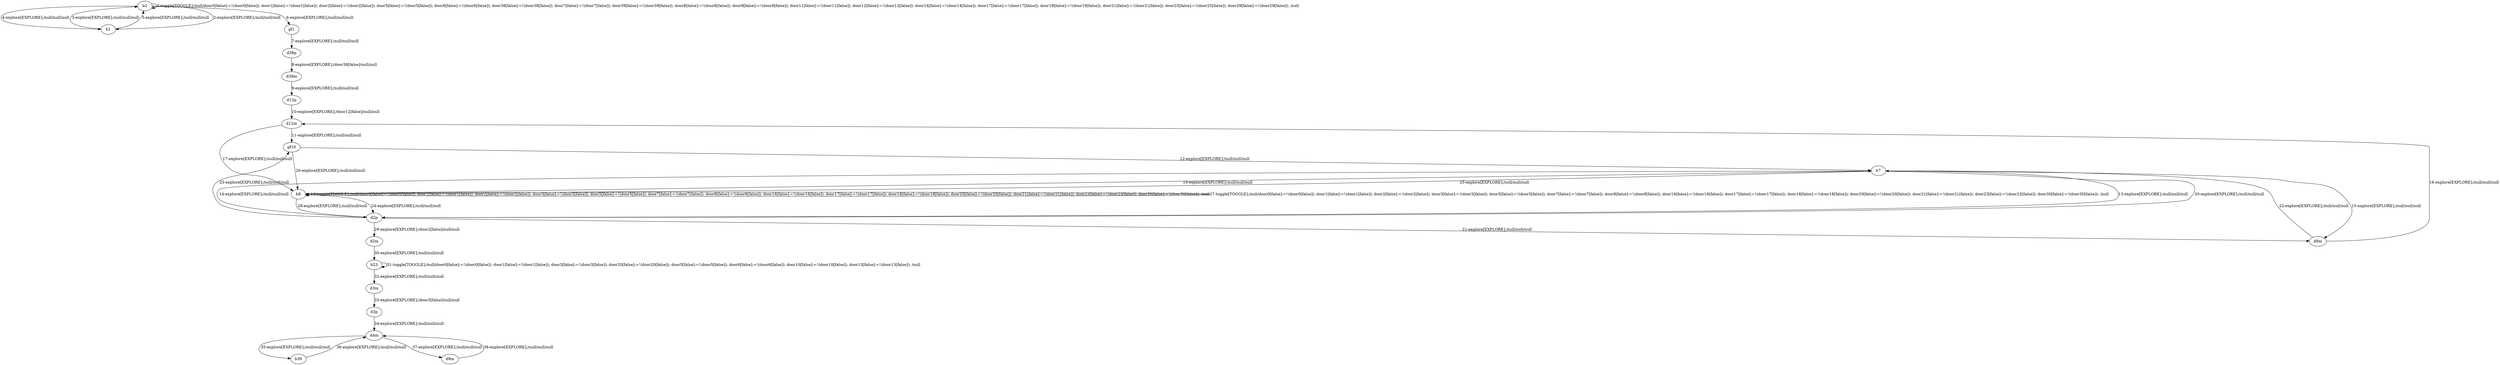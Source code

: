 # Total number of goals covered by this test: 1
# d9m --> d4m

digraph g {
"b2" -> "b2" [label = "1-toggle[TOGGLE];/null/door0[false]:=!(door0[false]); door1[false]:=!(door1[false]); door2[false]:=!(door2[false]); door5[false]:=!(door5[false]); door6[false]:=!(door6[false]); door38[false]:=!(door38[false]); door7[false]:=!(door7[false]); door39[false]:=!(door39[false]); door8[false]:=!(door8[false]); door9[false]:=!(door9[false]); door11[false]:=!(door11[false]); door12[false]:=!(door12[false]); door14[false]:=!(door14[false]); door17[false]:=!(door17[false]); door19[false]:=!(door19[false]); door21[false]:=!(door21[false]); door25[false]:=!(door25[false]); door29[false]:=!(door29[false]); /null"];
"b2" -> "b1" [label = "2-explore[EXPLORE];/null/null/null"];
"b1" -> "b2" [label = "3-explore[EXPLORE];/null/null/null"];
"b2" -> "b1" [label = "4-explore[EXPLORE];/null/null/null"];
"b1" -> "b2" [label = "5-explore[EXPLORE];/null/null/null"];
"b2" -> "gf1" [label = "6-explore[EXPLORE];/null/null/null"];
"gf1" -> "d38p" [label = "7-explore[EXPLORE];/null/null/null"];
"d38p" -> "d38m" [label = "8-explore[EXPLORE];/door38[false]/null/null"];
"d38m" -> "d12p" [label = "9-explore[EXPLORE];/null/null/null"];
"d12p" -> "d12m" [label = "10-explore[EXPLORE];/door12[false]/null/null"];
"d12m" -> "gf16" [label = "11-explore[EXPLORE];/null/null/null"];
"gf16" -> "b7" [label = "12-explore[EXPLORE];/null/null/null"];
"b7" -> "d2p" [label = "13-explore[EXPLORE];/null/null/null"];
"d2p" -> "b7" [label = "14-explore[EXPLORE];/null/null/null"];
"b7" -> "d8m" [label = "15-explore[EXPLORE];/null/null/null"];
"d8m" -> "d12m" [label = "16-explore[EXPLORE];/null/null/null"];
"d12m" -> "b8" [label = "17-explore[EXPLORE];/null/null/null"];
"b8" -> "b8" [label = "18-toggle[TOGGLE];/null/door0[false]:=!(door0[false]); door1[false]:=!(door1[false]); door2[false]:=!(door2[false]); door3[false]:=!(door3[false]); door5[false]:=!(door5[false]); door7[false]:=!(door7[false]); door8[false]:=!(door8[false]); door16[false]:=!(door16[false]); door17[false]:=!(door17[false]); door18[false]:=!(door18[false]); door20[false]:=!(door20[false]); door21[false]:=!(door21[false]); door23[false]:=!(door23[false]); door30[false]:=!(door30[false]); /null"];
"b8" -> "b7" [label = "19-explore[EXPLORE];/null/null/null"];
"b7" -> "d2p" [label = "20-explore[EXPLORE];/null/null/null"];
"d2p" -> "d8m" [label = "21-explore[EXPLORE];/null/null/null"];
"d8m" -> "b7" [label = "22-explore[EXPLORE];/null/null/null"];
"b7" -> "b8" [label = "23-explore[EXPLORE];/null/null/null"];
"b8" -> "d2p" [label = "24-explore[EXPLORE];/null/null/null"];
"d2p" -> "gf16" [label = "25-explore[EXPLORE];/null/null/null"];
"gf16" -> "b8" [label = "26-explore[EXPLORE];/null/null/null"];
"b8" -> "b8" [label = "27-toggle[TOGGLE];/null/door0[false]:=!(door0[false]); door1[false]:=!(door1[false]); door2[false]:=!(door2[false]); door3[false]:=!(door3[false]); door5[false]:=!(door5[false]); door7[false]:=!(door7[false]); door8[false]:=!(door8[false]); door16[false]:=!(door16[false]); door17[false]:=!(door17[false]); door18[false]:=!(door18[false]); door20[false]:=!(door20[false]); door21[false]:=!(door21[false]); door23[false]:=!(door23[false]); door30[false]:=!(door30[false]); /null"];
"b8" -> "d2p" [label = "28-explore[EXPLORE];/null/null/null"];
"d2p" -> "d2m" [label = "29-explore[EXPLORE];/door2[false]/null/null"];
"d2m" -> "b23" [label = "30-explore[EXPLORE];/null/null/null"];
"b23" -> "b23" [label = "31-toggle[TOGGLE];/null/door0[false]:=!(door0[false]); door1[false]:=!(door1[false]); door3[false]:=!(door3[false]); door20[false]:=!(door20[false]); door5[false]:=!(door5[false]); door6[false]:=!(door6[false]); door10[false]:=!(door10[false]); door13[false]:=!(door13[false]); /null"];
"b23" -> "d3m" [label = "32-explore[EXPLORE];/null/null/null"];
"d3m" -> "d3p" [label = "33-explore[EXPLORE];/door3[false]/null/null"];
"d3p" -> "d4m" [label = "34-explore[EXPLORE];/null/null/null"];
"d4m" -> "b39" [label = "35-explore[EXPLORE];/null/null/null"];
"b39" -> "d4m" [label = "36-explore[EXPLORE];/null/null/null"];
"d4m" -> "d9m" [label = "37-explore[EXPLORE];/null/null/null"];
"d9m" -> "d4m" [label = "38-explore[EXPLORE];/null/null/null"];
}